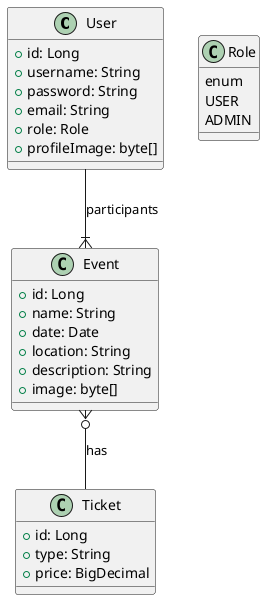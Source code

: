 @startuml
!define ENTITY class

ENTITY User {
  +id: Long
  +username: String
  +password: String
  +email: String
  +role: Role
  +profileImage: byte[]
}

ENTITY Event {
  +id: Long
  +name: String
  +date: Date
  +location: String
  +description: String
  +image: byte[]
}

ENTITY Ticket {
  +id: Long
  +type: String
  +price: BigDecimal
}

ENTITY Role {
  enum
  USER
  ADMIN
}

User --|{ Event: participants
Event }o-- Ticket: has
@enduml